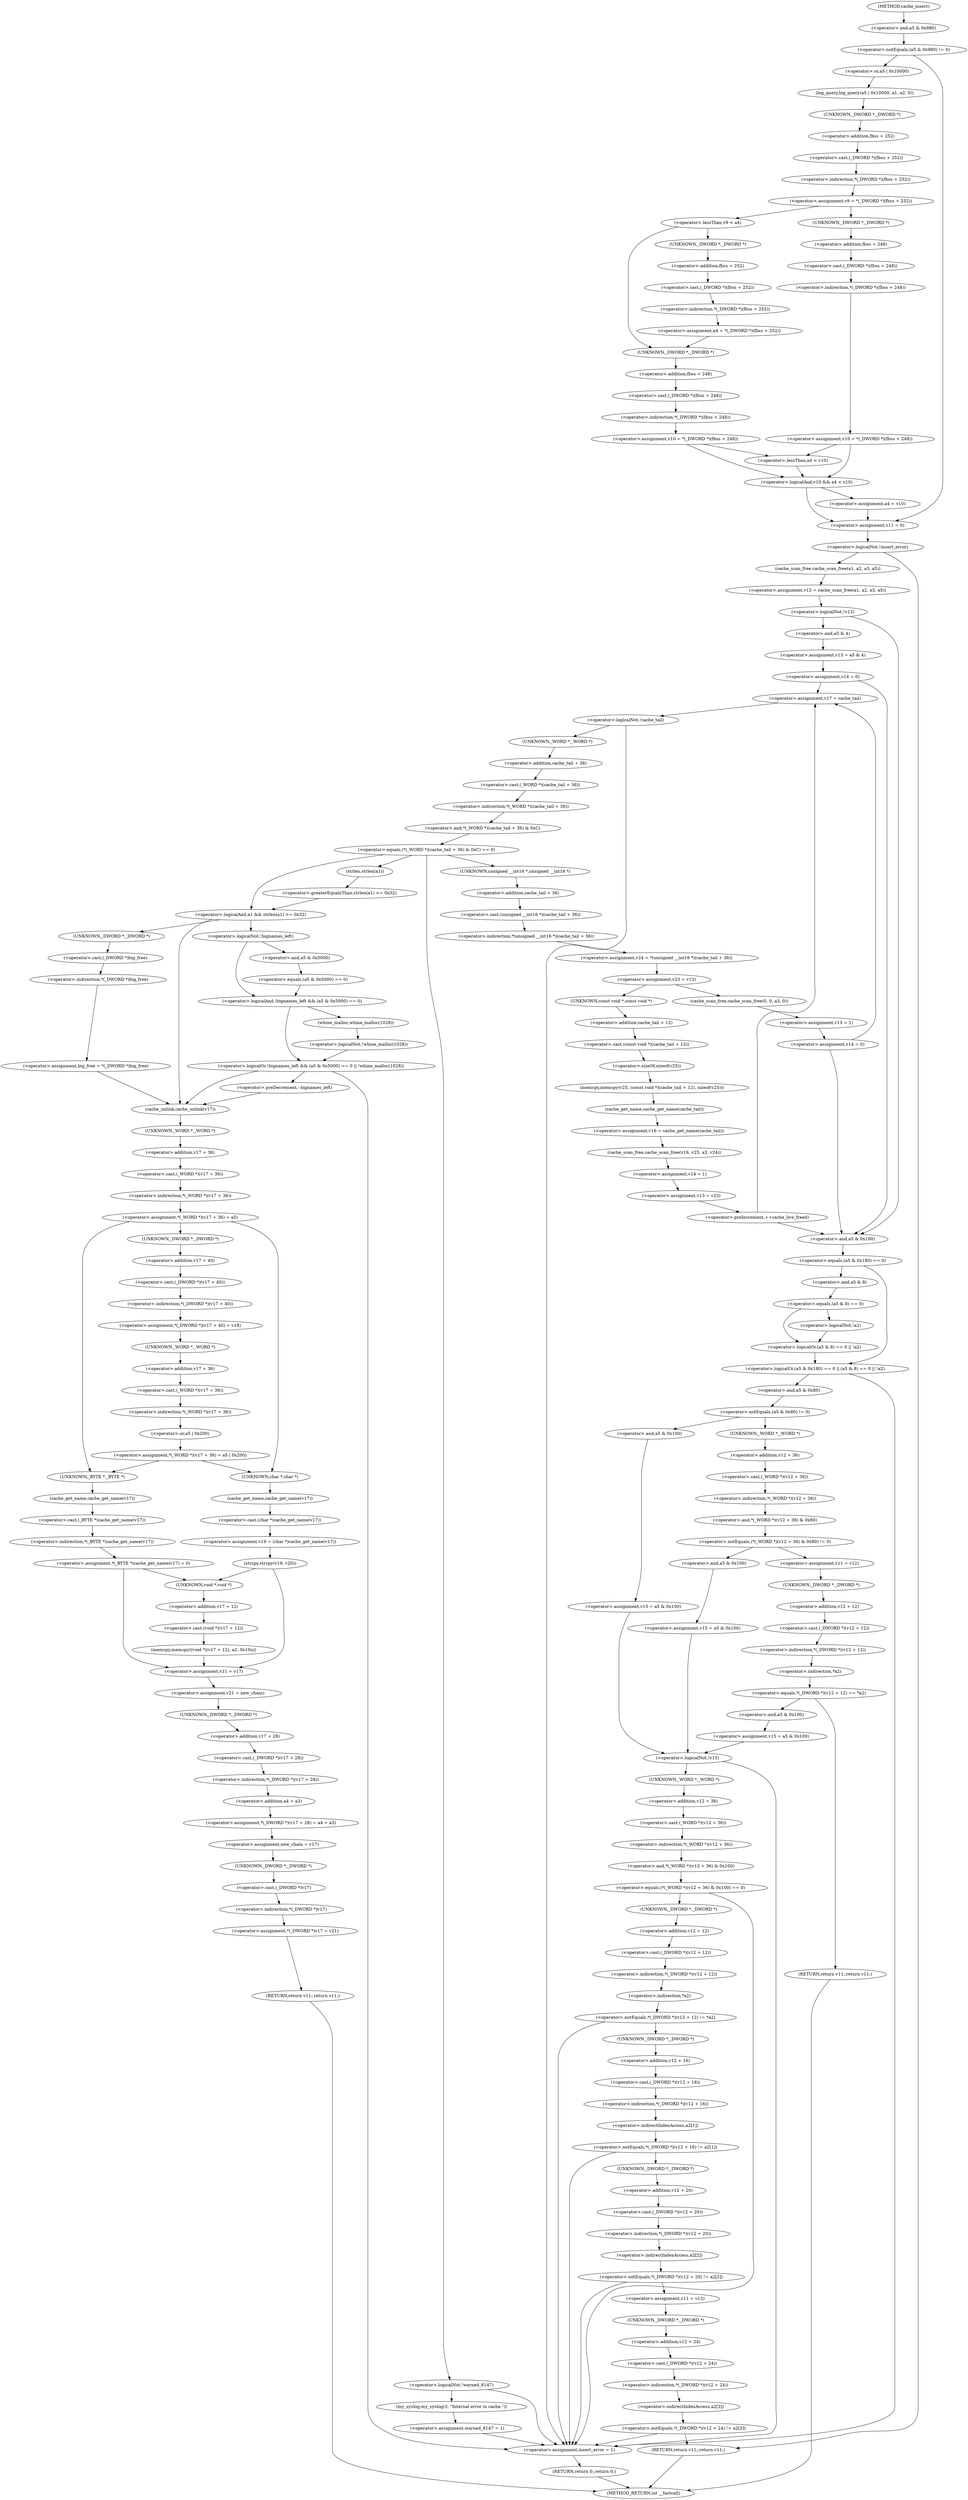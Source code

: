 digraph cache_insert {  
"1000141" [label = "(<operator>.notEquals,(a5 & 0x980) != 0)" ]
"1000142" [label = "(<operator>.and,a5 & 0x980)" ]
"1000147" [label = "(log_query,log_query(a5 | 0x10000, a1, a2, 0))" ]
"1000148" [label = "(<operator>.or,a5 | 0x10000)" ]
"1000154" [label = "(<operator>.assignment,v9 = *(_DWORD *)(fbss + 252))" ]
"1000156" [label = "(<operator>.indirection,*(_DWORD *)(fbss + 252))" ]
"1000157" [label = "(<operator>.cast,(_DWORD *)(fbss + 252))" ]
"1000158" [label = "(UNKNOWN,_DWORD *,_DWORD *)" ]
"1000159" [label = "(<operator>.addition,fbss + 252)" ]
"1000166" [label = "(<operator>.lessThan,v9 < a4)" ]
"1000169" [label = "(<operator>.assignment,a4 = *(_DWORD *)(fbss + 252))" ]
"1000171" [label = "(<operator>.indirection,*(_DWORD *)(fbss + 252))" ]
"1000172" [label = "(<operator>.cast,(_DWORD *)(fbss + 252))" ]
"1000173" [label = "(UNKNOWN,_DWORD *,_DWORD *)" ]
"1000174" [label = "(<operator>.addition,fbss + 252)" ]
"1000177" [label = "(<operator>.assignment,v10 = *(_DWORD *)(fbss + 248))" ]
"1000179" [label = "(<operator>.indirection,*(_DWORD *)(fbss + 248))" ]
"1000180" [label = "(<operator>.cast,(_DWORD *)(fbss + 248))" ]
"1000181" [label = "(UNKNOWN,_DWORD *,_DWORD *)" ]
"1000182" [label = "(<operator>.addition,fbss + 248)" ]
"1000187" [label = "(<operator>.assignment,v10 = *(_DWORD *)(fbss + 248))" ]
"1000189" [label = "(<operator>.indirection,*(_DWORD *)(fbss + 248))" ]
"1000190" [label = "(<operator>.cast,(_DWORD *)(fbss + 248))" ]
"1000191" [label = "(UNKNOWN,_DWORD *,_DWORD *)" ]
"1000192" [label = "(<operator>.addition,fbss + 248)" ]
"1000196" [label = "(<operator>.logicalAnd,v10 && a4 < v10)" ]
"1000198" [label = "(<operator>.lessThan,a4 < v10)" ]
"1000201" [label = "(<operator>.assignment,a4 = v10)" ]
"1000204" [label = "(<operator>.assignment,v11 = 0)" ]
"1000208" [label = "(<operator>.logicalNot,!insert_error)" ]
"1000211" [label = "(<operator>.assignment,v12 = cache_scan_free(a1, a2, a3, a5))" ]
"1000213" [label = "(cache_scan_free,cache_scan_free(a1, a2, a3, a5))" ]
"1000219" [label = "(<operator>.logicalNot,!v12)" ]
"1000222" [label = "(<operator>.assignment,v13 = a5 & 4)" ]
"1000224" [label = "(<operator>.and,a5 & 4)" ]
"1000227" [label = "(<operator>.assignment,v14 = 0)" ]
"1000233" [label = "(<operator>.assignment,v17 = cache_tail)" ]
"1000237" [label = "(<operator>.logicalNot,!cache_tail)" ]
"1000241" [label = "(<operator>.equals,(*(_WORD *)(cache_tail + 36) & 0xC) == 0)" ]
"1000242" [label = "(<operator>.and,*(_WORD *)(cache_tail + 36) & 0xC)" ]
"1000243" [label = "(<operator>.indirection,*(_WORD *)(cache_tail + 36))" ]
"1000244" [label = "(<operator>.cast,(_WORD *)(cache_tail + 36))" ]
"1000245" [label = "(UNKNOWN,_WORD *,_WORD *)" ]
"1000246" [label = "(<operator>.addition,cache_tail + 36)" ]
"1000253" [label = "(<operator>.logicalAnd,a1 && strlen(a1) >= 0x32)" ]
"1000255" [label = "(<operator>.greaterEqualsThan,strlen(a1) >= 0x32)" ]
"1000256" [label = "(strlen,strlen(a1))" ]
"1000263" [label = "(<operator>.assignment,big_free = *(_DWORD *)big_free)" ]
"1000265" [label = "(<operator>.indirection,*(_DWORD *)big_free)" ]
"1000266" [label = "(<operator>.cast,(_DWORD *)big_free)" ]
"1000267" [label = "(UNKNOWN,_DWORD *,_DWORD *)" ]
"1000272" [label = "(<operator>.logicalOr,!bignames_left && (a5 & 0x5000) == 0 || !whine_malloc(1028))" ]
"1000273" [label = "(<operator>.logicalAnd,!bignames_left && (a5 & 0x5000) == 0)" ]
"1000274" [label = "(<operator>.logicalNot,!bignames_left)" ]
"1000276" [label = "(<operator>.equals,(a5 & 0x5000) == 0)" ]
"1000277" [label = "(<operator>.and,a5 & 0x5000)" ]
"1000281" [label = "(<operator>.logicalNot,!whine_malloc(1028))" ]
"1000282" [label = "(whine_malloc,whine_malloc(1028))" ]
"1000287" [label = "(<operator>.preDecrement,--bignames_left)" ]
"1000289" [label = "(cache_unlink,cache_unlink(v17))" ]
"1000291" [label = "(<operator>.assignment,*(_WORD *)(v17 + 36) = a5)" ]
"1000292" [label = "(<operator>.indirection,*(_WORD *)(v17 + 36))" ]
"1000293" [label = "(<operator>.cast,(_WORD *)(v17 + 36))" ]
"1000294" [label = "(UNKNOWN,_WORD *,_WORD *)" ]
"1000295" [label = "(<operator>.addition,v17 + 36)" ]
"1000302" [label = "(<operator>.assignment,*(_DWORD *)(v17 + 40) = v18)" ]
"1000303" [label = "(<operator>.indirection,*(_DWORD *)(v17 + 40))" ]
"1000304" [label = "(<operator>.cast,(_DWORD *)(v17 + 40))" ]
"1000305" [label = "(UNKNOWN,_DWORD *,_DWORD *)" ]
"1000306" [label = "(<operator>.addition,v17 + 40)" ]
"1000310" [label = "(<operator>.assignment,*(_WORD *)(v17 + 36) = a5 | 0x200)" ]
"1000311" [label = "(<operator>.indirection,*(_WORD *)(v17 + 36))" ]
"1000312" [label = "(<operator>.cast,(_WORD *)(v17 + 36))" ]
"1000313" [label = "(UNKNOWN,_WORD *,_WORD *)" ]
"1000314" [label = "(<operator>.addition,v17 + 36)" ]
"1000317" [label = "(<operator>.or,a5 | 0x200)" ]
"1000323" [label = "(<operator>.assignment,v19 = (char *)cache_get_name(v17))" ]
"1000325" [label = "(<operator>.cast,(char *)cache_get_name(v17))" ]
"1000326" [label = "(UNKNOWN,char *,char *)" ]
"1000327" [label = "(cache_get_name,cache_get_name(v17))" ]
"1000329" [label = "(strcpy,strcpy(v19, v20))" ]
"1000334" [label = "(<operator>.assignment,*(_BYTE *)cache_get_name(v17) = 0)" ]
"1000335" [label = "(<operator>.indirection,*(_BYTE *)cache_get_name(v17))" ]
"1000336" [label = "(<operator>.cast,(_BYTE *)cache_get_name(v17))" ]
"1000337" [label = "(UNKNOWN,_BYTE *,_BYTE *)" ]
"1000338" [label = "(cache_get_name,cache_get_name(v17))" ]
"1000343" [label = "(memcpy,memcpy((void *)(v17 + 12), a2, 0x10u))" ]
"1000344" [label = "(<operator>.cast,(void *)(v17 + 12))" ]
"1000345" [label = "(UNKNOWN,void *,void *)" ]
"1000346" [label = "(<operator>.addition,v17 + 12)" ]
"1000351" [label = "(<operator>.assignment,v11 = v17)" ]
"1000354" [label = "(<operator>.assignment,v21 = new_chain)" ]
"1000357" [label = "(<operator>.assignment,*(_DWORD *)(v17 + 28) = a4 + a3)" ]
"1000358" [label = "(<operator>.indirection,*(_DWORD *)(v17 + 28))" ]
"1000359" [label = "(<operator>.cast,(_DWORD *)(v17 + 28))" ]
"1000360" [label = "(UNKNOWN,_DWORD *,_DWORD *)" ]
"1000361" [label = "(<operator>.addition,v17 + 28)" ]
"1000364" [label = "(<operator>.addition,a4 + a3)" ]
"1000367" [label = "(<operator>.assignment,new_chain = v17)" ]
"1000370" [label = "(<operator>.assignment,*(_DWORD *)v17 = v21)" ]
"1000371" [label = "(<operator>.indirection,*(_DWORD *)v17)" ]
"1000372" [label = "(<operator>.cast,(_DWORD *)v17)" ]
"1000373" [label = "(UNKNOWN,_DWORD *,_DWORD *)" ]
"1000376" [label = "(RETURN,return v11;,return v11;)" ]
"1000382" [label = "(<operator>.logicalNot,!warned_8147)" ]
"1000385" [label = "(my_syslog,my_syslog(3, \"Internal error in cache.\"))" ]
"1000388" [label = "(<operator>.assignment,warned_8147 = 1)" ]
"1000392" [label = "(<operator>.assignment,v24 = *(unsigned __int16 *)(cache_tail + 36))" ]
"1000394" [label = "(<operator>.indirection,*(unsigned __int16 *)(cache_tail + 36))" ]
"1000395" [label = "(<operator>.cast,(unsigned __int16 *)(cache_tail + 36))" ]
"1000396" [label = "(UNKNOWN,unsigned __int16 *,unsigned __int16 *)" ]
"1000397" [label = "(<operator>.addition,cache_tail + 36)" ]
"1000400" [label = "(<operator>.assignment,v23 = v13)" ]
"1000406" [label = "(memcpy,memcpy(v25, (const void *)(cache_tail + 12), sizeof(v25)))" ]
"1000408" [label = "(<operator>.cast,(const void *)(cache_tail + 12))" ]
"1000409" [label = "(UNKNOWN,const void *,const void *)" ]
"1000410" [label = "(<operator>.addition,cache_tail + 12)" ]
"1000413" [label = "(<operator>.sizeOf,sizeof(v25))" ]
"1000415" [label = "(<operator>.assignment,v16 = cache_get_name(cache_tail))" ]
"1000417" [label = "(cache_get_name,cache_get_name(cache_tail))" ]
"1000419" [label = "(cache_scan_free,cache_scan_free(v16, v25, a3, v24))" ]
"1000424" [label = "(<operator>.assignment,v14 = 1)" ]
"1000427" [label = "(<operator>.assignment,v13 = v23)" ]
"1000430" [label = "(<operator>.preIncrement,++cache_live_freed)" ]
"1000434" [label = "(cache_scan_free,cache_scan_free(0, 0, a3, 0))" ]
"1000439" [label = "(<operator>.assignment,v13 = 1)" ]
"1000442" [label = "(<operator>.assignment,v14 = 0)" ]
"1000446" [label = "(<operator>.logicalOr,(a5 & 0x180) == 0 || (a5 & 8) == 0 || !a2)" ]
"1000447" [label = "(<operator>.equals,(a5 & 0x180) == 0)" ]
"1000448" [label = "(<operator>.and,a5 & 0x180)" ]
"1000452" [label = "(<operator>.logicalOr,(a5 & 8) == 0 || !a2)" ]
"1000453" [label = "(<operator>.equals,(a5 & 8) == 0)" ]
"1000454" [label = "(<operator>.and,a5 & 8)" ]
"1000458" [label = "(<operator>.logicalNot,!a2)" ]
"1000462" [label = "(<operator>.assignment,insert_error = 1)" ]
"1000465" [label = "(RETURN,return 0;,return 0;)" ]
"1000468" [label = "(<operator>.notEquals,(a5 & 0x80) != 0)" ]
"1000469" [label = "(<operator>.and,a5 & 0x80)" ]
"1000475" [label = "(<operator>.notEquals,(*(_WORD *)(v12 + 36) & 0x80) != 0)" ]
"1000476" [label = "(<operator>.and,*(_WORD *)(v12 + 36) & 0x80)" ]
"1000477" [label = "(<operator>.indirection,*(_WORD *)(v12 + 36))" ]
"1000478" [label = "(<operator>.cast,(_WORD *)(v12 + 36))" ]
"1000479" [label = "(UNKNOWN,_WORD *,_WORD *)" ]
"1000480" [label = "(<operator>.addition,v12 + 36)" ]
"1000486" [label = "(<operator>.assignment,v11 = v12)" ]
"1000490" [label = "(<operator>.equals,*(_DWORD *)(v12 + 12) == *a2)" ]
"1000491" [label = "(<operator>.indirection,*(_DWORD *)(v12 + 12))" ]
"1000492" [label = "(<operator>.cast,(_DWORD *)(v12 + 12))" ]
"1000493" [label = "(UNKNOWN,_DWORD *,_DWORD *)" ]
"1000494" [label = "(<operator>.addition,v12 + 12)" ]
"1000497" [label = "(<operator>.indirection,*a2)" ]
"1000499" [label = "(RETURN,return v11;,return v11;)" ]
"1000501" [label = "(<operator>.assignment,v15 = a5 & 0x100)" ]
"1000503" [label = "(<operator>.and,a5 & 0x100)" ]
"1000508" [label = "(<operator>.assignment,v15 = a5 & 0x100)" ]
"1000510" [label = "(<operator>.and,a5 & 0x100)" ]
"1000515" [label = "(<operator>.assignment,v15 = a5 & 0x100)" ]
"1000517" [label = "(<operator>.and,a5 & 0x100)" ]
"1000521" [label = "(<operator>.logicalNot,!v15)" ]
"1000525" [label = "(<operator>.equals,(*(_WORD *)(v12 + 36) & 0x100) == 0)" ]
"1000526" [label = "(<operator>.and,*(_WORD *)(v12 + 36) & 0x100)" ]
"1000527" [label = "(<operator>.indirection,*(_WORD *)(v12 + 36))" ]
"1000528" [label = "(<operator>.cast,(_WORD *)(v12 + 36))" ]
"1000529" [label = "(UNKNOWN,_WORD *,_WORD *)" ]
"1000530" [label = "(<operator>.addition,v12 + 36)" ]
"1000537" [label = "(<operator>.notEquals,*(_DWORD *)(v12 + 12) != *a2)" ]
"1000538" [label = "(<operator>.indirection,*(_DWORD *)(v12 + 12))" ]
"1000539" [label = "(<operator>.cast,(_DWORD *)(v12 + 12))" ]
"1000540" [label = "(UNKNOWN,_DWORD *,_DWORD *)" ]
"1000541" [label = "(<operator>.addition,v12 + 12)" ]
"1000544" [label = "(<operator>.indirection,*a2)" ]
"1000548" [label = "(<operator>.notEquals,*(_DWORD *)(v12 + 16) != a2[1])" ]
"1000549" [label = "(<operator>.indirection,*(_DWORD *)(v12 + 16))" ]
"1000550" [label = "(<operator>.cast,(_DWORD *)(v12 + 16))" ]
"1000551" [label = "(UNKNOWN,_DWORD *,_DWORD *)" ]
"1000552" [label = "(<operator>.addition,v12 + 16)" ]
"1000555" [label = "(<operator>.indirectIndexAccess,a2[1])" ]
"1000560" [label = "(<operator>.notEquals,*(_DWORD *)(v12 + 20) != a2[2])" ]
"1000561" [label = "(<operator>.indirection,*(_DWORD *)(v12 + 20))" ]
"1000562" [label = "(<operator>.cast,(_DWORD *)(v12 + 20))" ]
"1000563" [label = "(UNKNOWN,_DWORD *,_DWORD *)" ]
"1000564" [label = "(<operator>.addition,v12 + 20)" ]
"1000567" [label = "(<operator>.indirectIndexAccess,a2[2])" ]
"1000571" [label = "(<operator>.assignment,v11 = v12)" ]
"1000575" [label = "(<operator>.notEquals,*(_DWORD *)(v12 + 24) != a2[3])" ]
"1000576" [label = "(<operator>.indirection,*(_DWORD *)(v12 + 24))" ]
"1000577" [label = "(<operator>.cast,(_DWORD *)(v12 + 24))" ]
"1000578" [label = "(UNKNOWN,_DWORD *,_DWORD *)" ]
"1000579" [label = "(<operator>.addition,v12 + 24)" ]
"1000582" [label = "(<operator>.indirectIndexAccess,a2[3])" ]
"1000586" [label = "(RETURN,return v11;,return v11;)" ]
"1000117" [label = "(METHOD,cache_insert)" ]
"1000588" [label = "(METHOD_RETURN,int __fastcall)" ]
  "1000141" -> "1000148" 
  "1000141" -> "1000204" 
  "1000142" -> "1000141" 
  "1000147" -> "1000158" 
  "1000148" -> "1000147" 
  "1000154" -> "1000166" 
  "1000154" -> "1000191" 
  "1000156" -> "1000154" 
  "1000157" -> "1000156" 
  "1000158" -> "1000159" 
  "1000159" -> "1000157" 
  "1000166" -> "1000173" 
  "1000166" -> "1000181" 
  "1000169" -> "1000181" 
  "1000171" -> "1000169" 
  "1000172" -> "1000171" 
  "1000173" -> "1000174" 
  "1000174" -> "1000172" 
  "1000177" -> "1000196" 
  "1000177" -> "1000198" 
  "1000179" -> "1000177" 
  "1000180" -> "1000179" 
  "1000181" -> "1000182" 
  "1000182" -> "1000180" 
  "1000187" -> "1000196" 
  "1000187" -> "1000198" 
  "1000189" -> "1000187" 
  "1000190" -> "1000189" 
  "1000191" -> "1000192" 
  "1000192" -> "1000190" 
  "1000196" -> "1000201" 
  "1000196" -> "1000204" 
  "1000198" -> "1000196" 
  "1000201" -> "1000204" 
  "1000204" -> "1000208" 
  "1000208" -> "1000213" 
  "1000208" -> "1000586" 
  "1000211" -> "1000219" 
  "1000213" -> "1000211" 
  "1000219" -> "1000224" 
  "1000219" -> "1000448" 
  "1000222" -> "1000227" 
  "1000224" -> "1000222" 
  "1000227" -> "1000233" 
  "1000227" -> "1000448" 
  "1000233" -> "1000237" 
  "1000237" -> "1000245" 
  "1000237" -> "1000462" 
  "1000241" -> "1000253" 
  "1000241" -> "1000256" 
  "1000241" -> "1000382" 
  "1000241" -> "1000396" 
  "1000242" -> "1000241" 
  "1000243" -> "1000242" 
  "1000244" -> "1000243" 
  "1000245" -> "1000246" 
  "1000246" -> "1000244" 
  "1000253" -> "1000267" 
  "1000253" -> "1000274" 
  "1000253" -> "1000289" 
  "1000255" -> "1000253" 
  "1000256" -> "1000255" 
  "1000263" -> "1000289" 
  "1000265" -> "1000263" 
  "1000266" -> "1000265" 
  "1000267" -> "1000266" 
  "1000272" -> "1000462" 
  "1000272" -> "1000287" 
  "1000272" -> "1000289" 
  "1000273" -> "1000272" 
  "1000273" -> "1000282" 
  "1000274" -> "1000273" 
  "1000274" -> "1000277" 
  "1000276" -> "1000273" 
  "1000277" -> "1000276" 
  "1000281" -> "1000272" 
  "1000282" -> "1000281" 
  "1000287" -> "1000289" 
  "1000289" -> "1000294" 
  "1000291" -> "1000305" 
  "1000291" -> "1000337" 
  "1000291" -> "1000326" 
  "1000292" -> "1000291" 
  "1000293" -> "1000292" 
  "1000294" -> "1000295" 
  "1000295" -> "1000293" 
  "1000302" -> "1000313" 
  "1000303" -> "1000302" 
  "1000304" -> "1000303" 
  "1000305" -> "1000306" 
  "1000306" -> "1000304" 
  "1000310" -> "1000337" 
  "1000310" -> "1000326" 
  "1000311" -> "1000317" 
  "1000312" -> "1000311" 
  "1000313" -> "1000314" 
  "1000314" -> "1000312" 
  "1000317" -> "1000310" 
  "1000323" -> "1000329" 
  "1000325" -> "1000323" 
  "1000326" -> "1000327" 
  "1000327" -> "1000325" 
  "1000329" -> "1000345" 
  "1000329" -> "1000351" 
  "1000334" -> "1000345" 
  "1000334" -> "1000351" 
  "1000335" -> "1000334" 
  "1000336" -> "1000335" 
  "1000337" -> "1000338" 
  "1000338" -> "1000336" 
  "1000343" -> "1000351" 
  "1000344" -> "1000343" 
  "1000345" -> "1000346" 
  "1000346" -> "1000344" 
  "1000351" -> "1000354" 
  "1000354" -> "1000360" 
  "1000357" -> "1000367" 
  "1000358" -> "1000364" 
  "1000359" -> "1000358" 
  "1000360" -> "1000361" 
  "1000361" -> "1000359" 
  "1000364" -> "1000357" 
  "1000367" -> "1000373" 
  "1000370" -> "1000376" 
  "1000371" -> "1000370" 
  "1000372" -> "1000371" 
  "1000373" -> "1000372" 
  "1000376" -> "1000588" 
  "1000382" -> "1000385" 
  "1000382" -> "1000462" 
  "1000385" -> "1000388" 
  "1000388" -> "1000462" 
  "1000392" -> "1000400" 
  "1000394" -> "1000392" 
  "1000395" -> "1000394" 
  "1000396" -> "1000397" 
  "1000397" -> "1000395" 
  "1000400" -> "1000409" 
  "1000400" -> "1000434" 
  "1000406" -> "1000417" 
  "1000408" -> "1000413" 
  "1000409" -> "1000410" 
  "1000410" -> "1000408" 
  "1000413" -> "1000406" 
  "1000415" -> "1000419" 
  "1000417" -> "1000415" 
  "1000419" -> "1000424" 
  "1000424" -> "1000427" 
  "1000427" -> "1000430" 
  "1000430" -> "1000233" 
  "1000430" -> "1000448" 
  "1000434" -> "1000439" 
  "1000439" -> "1000442" 
  "1000442" -> "1000233" 
  "1000442" -> "1000448" 
  "1000446" -> "1000462" 
  "1000446" -> "1000469" 
  "1000447" -> "1000446" 
  "1000447" -> "1000454" 
  "1000448" -> "1000447" 
  "1000452" -> "1000446" 
  "1000453" -> "1000452" 
  "1000453" -> "1000458" 
  "1000454" -> "1000453" 
  "1000458" -> "1000452" 
  "1000462" -> "1000465" 
  "1000465" -> "1000588" 
  "1000468" -> "1000479" 
  "1000468" -> "1000517" 
  "1000469" -> "1000468" 
  "1000475" -> "1000486" 
  "1000475" -> "1000510" 
  "1000476" -> "1000475" 
  "1000477" -> "1000476" 
  "1000478" -> "1000477" 
  "1000479" -> "1000480" 
  "1000480" -> "1000478" 
  "1000486" -> "1000493" 
  "1000490" -> "1000499" 
  "1000490" -> "1000503" 
  "1000491" -> "1000497" 
  "1000492" -> "1000491" 
  "1000493" -> "1000494" 
  "1000494" -> "1000492" 
  "1000497" -> "1000490" 
  "1000499" -> "1000588" 
  "1000501" -> "1000521" 
  "1000503" -> "1000501" 
  "1000508" -> "1000521" 
  "1000510" -> "1000508" 
  "1000515" -> "1000521" 
  "1000517" -> "1000515" 
  "1000521" -> "1000529" 
  "1000521" -> "1000462" 
  "1000525" -> "1000540" 
  "1000525" -> "1000462" 
  "1000526" -> "1000525" 
  "1000527" -> "1000526" 
  "1000528" -> "1000527" 
  "1000529" -> "1000530" 
  "1000530" -> "1000528" 
  "1000537" -> "1000551" 
  "1000537" -> "1000462" 
  "1000538" -> "1000544" 
  "1000539" -> "1000538" 
  "1000540" -> "1000541" 
  "1000541" -> "1000539" 
  "1000544" -> "1000537" 
  "1000548" -> "1000563" 
  "1000548" -> "1000462" 
  "1000549" -> "1000555" 
  "1000550" -> "1000549" 
  "1000551" -> "1000552" 
  "1000552" -> "1000550" 
  "1000555" -> "1000548" 
  "1000560" -> "1000462" 
  "1000560" -> "1000571" 
  "1000561" -> "1000567" 
  "1000562" -> "1000561" 
  "1000563" -> "1000564" 
  "1000564" -> "1000562" 
  "1000567" -> "1000560" 
  "1000571" -> "1000578" 
  "1000575" -> "1000462" 
  "1000575" -> "1000586" 
  "1000576" -> "1000582" 
  "1000577" -> "1000576" 
  "1000578" -> "1000579" 
  "1000579" -> "1000577" 
  "1000582" -> "1000575" 
  "1000586" -> "1000588" 
  "1000117" -> "1000142" 
}
